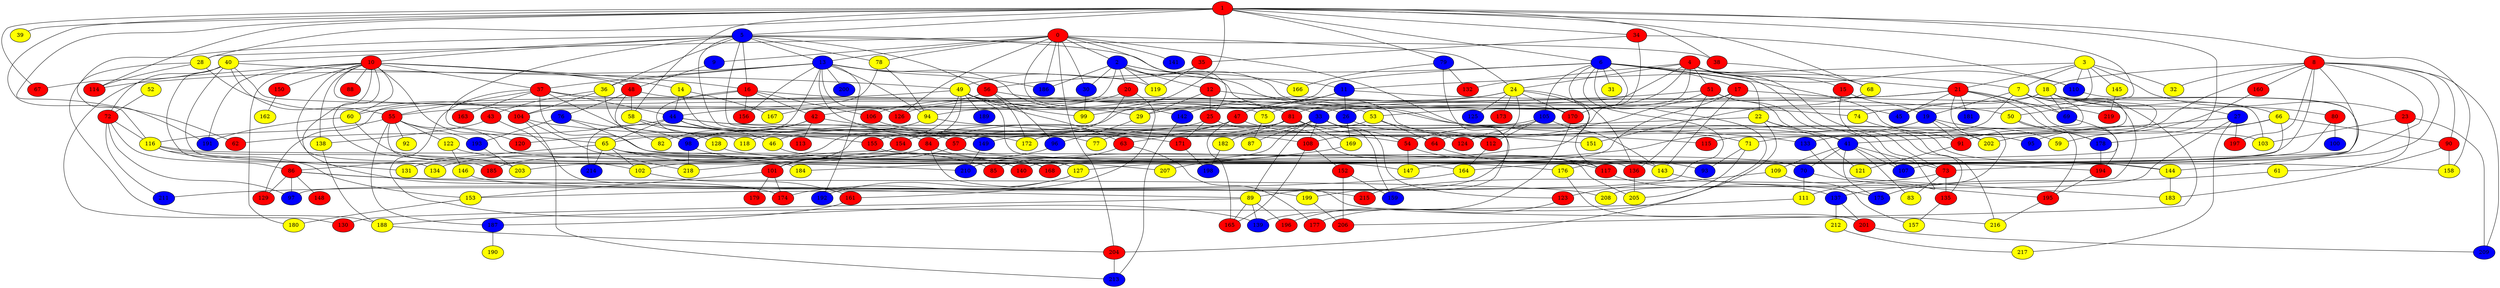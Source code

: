 graph {
0 [style = filled fillcolor = red];
1 [style = filled fillcolor = red];
2 [style = filled fillcolor = blue];
3 [style = filled fillcolor = yellow];
4 [style = filled fillcolor = red];
5 [style = filled fillcolor = blue];
6 [style = filled fillcolor = blue];
7 [style = filled fillcolor = yellow];
8 [style = filled fillcolor = red];
9 [style = filled fillcolor = blue];
10 [style = filled fillcolor = red];
11 [style = filled fillcolor = blue];
12 [style = filled fillcolor = red];
13 [style = filled fillcolor = blue];
14 [style = filled fillcolor = yellow];
15 [style = filled fillcolor = red];
16 [style = filled fillcolor = red];
17 [style = filled fillcolor = red];
18 [style = filled fillcolor = yellow];
19 [style = filled fillcolor = blue];
20 [style = filled fillcolor = red];
21 [style = filled fillcolor = red];
22 [style = filled fillcolor = yellow];
23 [style = filled fillcolor = red];
24 [style = filled fillcolor = yellow];
25 [style = filled fillcolor = red];
26 [style = filled fillcolor = blue];
27 [style = filled fillcolor = blue];
28 [style = filled fillcolor = yellow];
29 [style = filled fillcolor = yellow];
30 [style = filled fillcolor = blue];
31 [style = filled fillcolor = yellow];
32 [style = filled fillcolor = yellow];
33 [style = filled fillcolor = blue];
34 [style = filled fillcolor = red];
35 [style = filled fillcolor = red];
36 [style = filled fillcolor = yellow];
37 [style = filled fillcolor = red];
38 [style = filled fillcolor = red];
39 [style = filled fillcolor = yellow];
40 [style = filled fillcolor = yellow];
41 [style = filled fillcolor = blue];
42 [style = filled fillcolor = red];
43 [style = filled fillcolor = red];
44 [style = filled fillcolor = blue];
45 [style = filled fillcolor = blue];
46 [style = filled fillcolor = yellow];
47 [style = filled fillcolor = red];
48 [style = filled fillcolor = red];
49 [style = filled fillcolor = yellow];
50 [style = filled fillcolor = yellow];
51 [style = filled fillcolor = red];
52 [style = filled fillcolor = yellow];
53 [style = filled fillcolor = yellow];
54 [style = filled fillcolor = red];
55 [style = filled fillcolor = red];
56 [style = filled fillcolor = red];
57 [style = filled fillcolor = red];
58 [style = filled fillcolor = yellow];
59 [style = filled fillcolor = yellow];
60 [style = filled fillcolor = yellow];
61 [style = filled fillcolor = yellow];
62 [style = filled fillcolor = red];
63 [style = filled fillcolor = red];
64 [style = filled fillcolor = red];
65 [style = filled fillcolor = yellow];
66 [style = filled fillcolor = yellow];
67 [style = filled fillcolor = red];
68 [style = filled fillcolor = yellow];
69 [style = filled fillcolor = blue];
70 [style = filled fillcolor = blue];
71 [style = filled fillcolor = yellow];
72 [style = filled fillcolor = red];
73 [style = filled fillcolor = red];
74 [style = filled fillcolor = yellow];
75 [style = filled fillcolor = yellow];
76 [style = filled fillcolor = blue];
77 [style = filled fillcolor = yellow];
78 [style = filled fillcolor = yellow];
79 [style = filled fillcolor = blue];
80 [style = filled fillcolor = red];
81 [style = filled fillcolor = red];
82 [style = filled fillcolor = yellow];
83 [style = filled fillcolor = yellow];
84 [style = filled fillcolor = red];
85 [style = filled fillcolor = red];
86 [style = filled fillcolor = red];
87 [style = filled fillcolor = yellow];
88 [style = filled fillcolor = red];
89 [style = filled fillcolor = yellow];
90 [style = filled fillcolor = red];
91 [style = filled fillcolor = red];
92 [style = filled fillcolor = yellow];
93 [style = filled fillcolor = blue];
94 [style = filled fillcolor = yellow];
95 [style = filled fillcolor = blue];
96 [style = filled fillcolor = blue];
97 [style = filled fillcolor = blue];
98 [style = filled fillcolor = blue];
99 [style = filled fillcolor = yellow];
100 [style = filled fillcolor = blue];
101 [style = filled fillcolor = red];
102 [style = filled fillcolor = yellow];
103 [style = filled fillcolor = yellow];
104 [style = filled fillcolor = red];
105 [style = filled fillcolor = blue];
106 [style = filled fillcolor = red];
107 [style = filled fillcolor = blue];
108 [style = filled fillcolor = red];
109 [style = filled fillcolor = yellow];
110 [style = filled fillcolor = blue];
111 [style = filled fillcolor = yellow];
112 [style = filled fillcolor = red];
113 [style = filled fillcolor = red];
114 [style = filled fillcolor = red];
115 [style = filled fillcolor = red];
116 [style = filled fillcolor = yellow];
117 [style = filled fillcolor = red];
118 [style = filled fillcolor = yellow];
119 [style = filled fillcolor = yellow];
120 [style = filled fillcolor = red];
121 [style = filled fillcolor = yellow];
122 [style = filled fillcolor = yellow];
123 [style = filled fillcolor = red];
124 [style = filled fillcolor = red];
125 [style = filled fillcolor = blue];
126 [style = filled fillcolor = red];
127 [style = filled fillcolor = yellow];
128 [style = filled fillcolor = yellow];
129 [style = filled fillcolor = red];
130 [style = filled fillcolor = red];
131 [style = filled fillcolor = yellow];
132 [style = filled fillcolor = red];
133 [style = filled fillcolor = blue];
134 [style = filled fillcolor = yellow];
135 [style = filled fillcolor = red];
136 [style = filled fillcolor = red];
137 [style = filled fillcolor = blue];
138 [style = filled fillcolor = yellow];
139 [style = filled fillcolor = blue];
140 [style = filled fillcolor = red];
141 [style = filled fillcolor = blue];
142 [style = filled fillcolor = blue];
143 [style = filled fillcolor = yellow];
144 [style = filled fillcolor = yellow];
145 [style = filled fillcolor = yellow];
146 [style = filled fillcolor = yellow];
147 [style = filled fillcolor = yellow];
148 [style = filled fillcolor = red];
149 [style = filled fillcolor = blue];
150 [style = filled fillcolor = red];
151 [style = filled fillcolor = yellow];
152 [style = filled fillcolor = red];
153 [style = filled fillcolor = yellow];
154 [style = filled fillcolor = red];
155 [style = filled fillcolor = red];
156 [style = filled fillcolor = red];
157 [style = filled fillcolor = yellow];
158 [style = filled fillcolor = yellow];
159 [style = filled fillcolor = blue];
160 [style = filled fillcolor = red];
161 [style = filled fillcolor = red];
162 [style = filled fillcolor = yellow];
163 [style = filled fillcolor = red];
164 [style = filled fillcolor = yellow];
165 [style = filled fillcolor = red];
166 [style = filled fillcolor = yellow];
167 [style = filled fillcolor = yellow];
168 [style = filled fillcolor = red];
169 [style = filled fillcolor = yellow];
170 [style = filled fillcolor = red];
171 [style = filled fillcolor = red];
172 [style = filled fillcolor = yellow];
173 [style = filled fillcolor = red];
174 [style = filled fillcolor = red];
175 [style = filled fillcolor = blue];
176 [style = filled fillcolor = yellow];
177 [style = filled fillcolor = red];
178 [style = filled fillcolor = blue];
179 [style = filled fillcolor = red];
180 [style = filled fillcolor = yellow];
181 [style = filled fillcolor = blue];
182 [style = filled fillcolor = yellow];
183 [style = filled fillcolor = yellow];
184 [style = filled fillcolor = yellow];
185 [style = filled fillcolor = red];
186 [style = filled fillcolor = blue];
187 [style = filled fillcolor = blue];
188 [style = filled fillcolor = yellow];
189 [style = filled fillcolor = blue];
190 [style = filled fillcolor = yellow];
191 [style = filled fillcolor = blue];
192 [style = filled fillcolor = blue];
193 [style = filled fillcolor = blue];
194 [style = filled fillcolor = red];
195 [style = filled fillcolor = red];
196 [style = filled fillcolor = red];
197 [style = filled fillcolor = red];
198 [style = filled fillcolor = blue];
199 [style = filled fillcolor = yellow];
200 [style = filled fillcolor = blue];
201 [style = filled fillcolor = red];
202 [style = filled fillcolor = yellow];
203 [style = filled fillcolor = yellow];
204 [style = filled fillcolor = red];
205 [style = filled fillcolor = yellow];
206 [style = filled fillcolor = red];
207 [style = filled fillcolor = yellow];
208 [style = filled fillcolor = yellow];
209 [style = filled fillcolor = blue];
210 [style = filled fillcolor = blue];
211 [style = filled fillcolor = blue];
212 [style = filled fillcolor = yellow];
213 [style = filled fillcolor = blue];
214 [style = filled fillcolor = blue];
215 [style = filled fillcolor = red];
216 [style = filled fillcolor = yellow];
217 [style = filled fillcolor = yellow];
218 [style = filled fillcolor = yellow];
219 [style = filled fillcolor = red];
0 -- 25;
0 -- 24;
0 -- 13;
0 -- 9;
0 -- 2;
0 -- 26;
0 -- 28;
0 -- 30;
0 -- 78;
0 -- 126;
0 -- 141;
0 -- 186;
0 -- 199;
0 -- 204;
1 -- 5;
1 -- 6;
1 -- 28;
1 -- 34;
1 -- 38;
1 -- 39;
1 -- 50;
1 -- 58;
1 -- 59;
1 -- 62;
1 -- 67;
1 -- 68;
1 -- 79;
1 -- 106;
1 -- 114;
1 -- 116;
1 -- 158;
2 -- 12;
2 -- 20;
2 -- 30;
2 -- 41;
2 -- 44;
2 -- 119;
2 -- 121;
2 -- 166;
2 -- 170;
2 -- 186;
3 -- 7;
3 -- 11;
3 -- 21;
3 -- 23;
3 -- 32;
3 -- 74;
3 -- 110;
3 -- 145;
4 -- 15;
4 -- 24;
4 -- 26;
4 -- 51;
4 -- 75;
4 -- 99;
4 -- 110;
4 -- 132;
4 -- 135;
4 -- 216;
5 -- 10;
5 -- 11;
5 -- 13;
5 -- 16;
5 -- 36;
5 -- 38;
5 -- 40;
5 -- 56;
5 -- 64;
5 -- 65;
5 -- 78;
5 -- 108;
5 -- 191;
6 -- 7;
6 -- 17;
6 -- 21;
6 -- 22;
6 -- 31;
6 -- 56;
6 -- 85;
6 -- 97;
6 -- 98;
6 -- 105;
6 -- 170;
6 -- 202;
6 -- 204;
7 -- 19;
7 -- 27;
7 -- 69;
7 -- 103;
7 -- 133;
7 -- 153;
7 -- 206;
8 -- 18;
8 -- 32;
8 -- 73;
8 -- 90;
8 -- 91;
8 -- 127;
8 -- 160;
8 -- 164;
8 -- 168;
8 -- 197;
8 -- 209;
9 -- 48;
10 -- 14;
10 -- 16;
10 -- 29;
10 -- 37;
10 -- 48;
10 -- 60;
10 -- 88;
10 -- 120;
10 -- 130;
10 -- 138;
10 -- 150;
10 -- 174;
10 -- 180;
10 -- 185;
10 -- 191;
10 -- 210;
11 -- 26;
11 -- 29;
11 -- 47;
11 -- 50;
12 -- 25;
12 -- 29;
12 -- 95;
13 -- 36;
13 -- 37;
13 -- 77;
13 -- 94;
13 -- 114;
13 -- 119;
13 -- 126;
13 -- 142;
13 -- 156;
13 -- 186;
13 -- 192;
13 -- 200;
13 -- 214;
14 -- 44;
14 -- 149;
14 -- 167;
15 -- 19;
15 -- 144;
16 -- 33;
16 -- 42;
16 -- 46;
16 -- 106;
16 -- 129;
16 -- 156;
17 -- 81;
17 -- 140;
17 -- 143;
17 -- 219;
18 -- 45;
18 -- 53;
18 -- 65;
18 -- 66;
18 -- 69;
18 -- 71;
18 -- 80;
18 -- 115;
18 -- 144;
19 -- 59;
19 -- 91;
19 -- 202;
19 -- 207;
20 -- 42;
20 -- 155;
20 -- 161;
21 -- 33;
21 -- 45;
21 -- 55;
21 -- 69;
21 -- 175;
21 -- 178;
21 -- 181;
21 -- 194;
22 -- 41;
22 -- 107;
22 -- 139;
22 -- 149;
23 -- 61;
23 -- 103;
23 -- 209;
24 -- 64;
24 -- 117;
24 -- 125;
24 -- 126;
24 -- 136;
24 -- 142;
24 -- 170;
24 -- 173;
25 -- 46;
25 -- 171;
25 -- 205;
26 -- 112;
26 -- 169;
27 -- 41;
27 -- 197;
27 -- 208;
27 -- 217;
28 -- 104;
28 -- 114;
28 -- 188;
29 -- 96;
30 -- 99;
33 -- 54;
33 -- 84;
33 -- 87;
33 -- 89;
33 -- 102;
33 -- 108;
33 -- 123;
33 -- 159;
34 -- 35;
34 -- 108;
34 -- 110;
35 -- 49;
35 -- 119;
36 -- 43;
36 -- 104;
36 -- 154;
37 -- 44;
37 -- 53;
37 -- 55;
37 -- 82;
37 -- 139;
37 -- 158;
37 -- 163;
38 -- 68;
40 -- 45;
40 -- 49;
40 -- 55;
40 -- 67;
40 -- 72;
40 -- 134;
40 -- 184;
41 -- 70;
41 -- 73;
41 -- 83;
41 -- 107;
41 -- 109;
41 -- 175;
42 -- 54;
42 -- 82;
42 -- 98;
42 -- 113;
43 -- 138;
43 -- 215;
44 -- 46;
44 -- 57;
44 -- 62;
44 -- 65;
44 -- 103;
44 -- 115;
46 -- 207;
47 -- 63;
47 -- 77;
47 -- 124;
47 -- 165;
48 -- 58;
48 -- 75;
48 -- 76;
48 -- 118;
49 -- 60;
49 -- 63;
49 -- 81;
49 -- 99;
49 -- 101;
49 -- 117;
49 -- 131;
49 -- 189;
50 -- 178;
50 -- 195;
51 -- 54;
51 -- 73;
51 -- 94;
51 -- 111;
51 -- 136;
52 -- 72;
53 -- 57;
53 -- 64;
53 -- 71;
54 -- 117;
54 -- 147;
55 -- 92;
55 -- 102;
55 -- 116;
55 -- 122;
55 -- 147;
55 -- 187;
55 -- 193;
56 -- 74;
56 -- 96;
56 -- 167;
56 -- 172;
57 -- 70;
57 -- 101;
58 -- 84;
58 -- 128;
58 -- 172;
60 -- 168;
60 -- 191;
61 -- 137;
63 -- 177;
63 -- 210;
64 -- 93;
65 -- 85;
65 -- 86;
65 -- 102;
65 -- 143;
65 -- 144;
65 -- 214;
66 -- 90;
66 -- 95;
66 -- 107;
66 -- 178;
68 -- 151;
69 -- 203;
70 -- 111;
70 -- 195;
71 -- 93;
71 -- 205;
72 -- 86;
72 -- 97;
72 -- 116;
72 -- 211;
73 -- 83;
73 -- 135;
73 -- 215;
74 -- 91;
75 -- 87;
76 -- 98;
76 -- 193;
76 -- 194;
78 -- 94;
78 -- 104;
79 -- 89;
79 -- 132;
79 -- 166;
80 -- 100;
80 -- 147;
81 -- 120;
81 -- 151;
81 -- 154;
81 -- 169;
81 -- 182;
84 -- 168;
84 -- 185;
84 -- 216;
86 -- 89;
86 -- 97;
86 -- 129;
86 -- 148;
86 -- 208;
89 -- 130;
89 -- 139;
89 -- 165;
89 -- 196;
90 -- 158;
90 -- 183;
91 -- 121;
94 -- 118;
94 -- 133;
96 -- 134;
98 -- 140;
98 -- 218;
101 -- 153;
101 -- 174;
101 -- 179;
102 -- 161;
104 -- 155;
104 -- 213;
104 -- 218;
105 -- 112;
105 -- 124;
105 -- 143;
105 -- 172;
106 -- 171;
108 -- 152;
108 -- 165;
109 -- 123;
109 -- 157;
110 -- 176;
111 -- 188;
112 -- 164;
116 -- 131;
116 -- 136;
116 -- 153;
116 -- 203;
117 -- 137;
122 -- 127;
122 -- 146;
123 -- 177;
127 -- 174;
127 -- 192;
128 -- 164;
133 -- 183;
135 -- 157;
136 -- 205;
137 -- 201;
137 -- 212;
138 -- 188;
142 -- 213;
143 -- 175;
144 -- 183;
145 -- 219;
146 -- 199;
149 -- 210;
150 -- 162;
152 -- 159;
152 -- 206;
153 -- 180;
154 -- 218;
155 -- 176;
160 -- 202;
161 -- 187;
164 -- 211;
169 -- 184;
170 -- 196;
171 -- 198;
176 -- 201;
178 -- 194;
182 -- 198;
187 -- 190;
188 -- 204;
193 -- 203;
194 -- 195;
195 -- 216;
199 -- 206;
201 -- 209;
204 -- 213;
212 -- 217;
}
